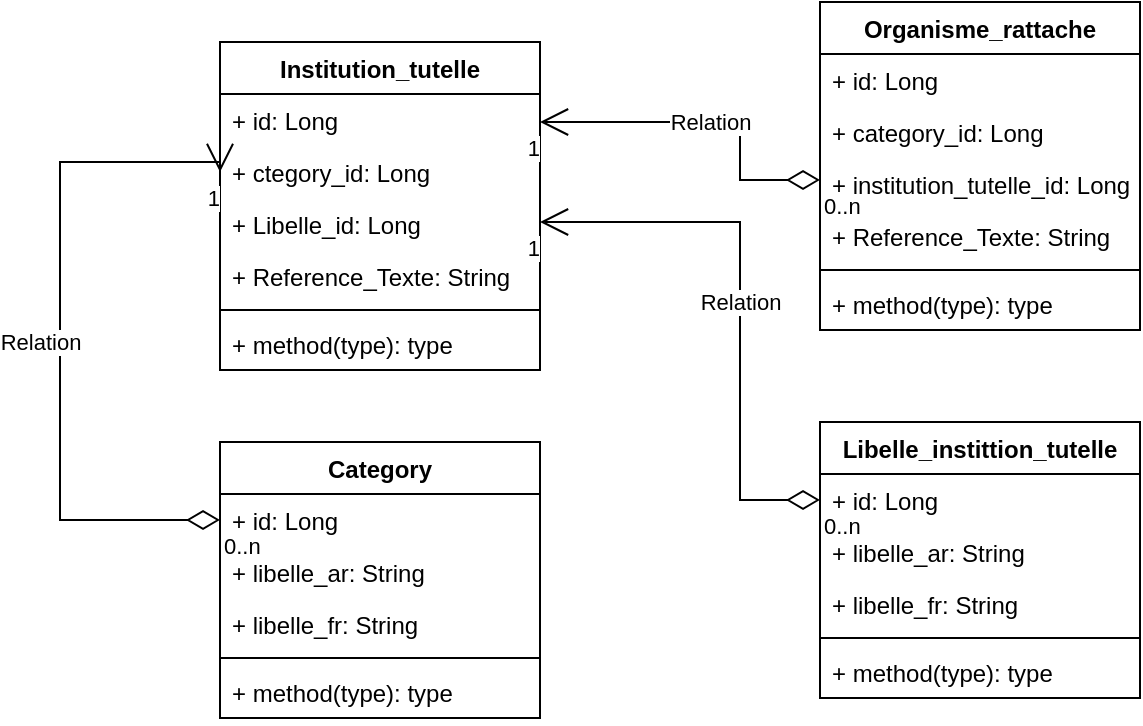 <mxfile version="21.2.9" type="github">
  <diagram name="Page-1" id="y_KhIgRxnEALjjP-_3gK">
    <mxGraphModel dx="1358" dy="558" grid="1" gridSize="10" guides="1" tooltips="1" connect="1" arrows="1" fold="1" page="1" pageScale="1" pageWidth="850" pageHeight="1100" math="0" shadow="0">
      <root>
        <mxCell id="0" />
        <mxCell id="1" parent="0" />
        <mxCell id="Zvmei0R_vmpx_ZQJjqZp-1" value="Institution_tutelle" style="swimlane;fontStyle=1;align=center;verticalAlign=top;childLayout=stackLayout;horizontal=1;startSize=26;horizontalStack=0;resizeParent=1;resizeParentMax=0;resizeLast=0;collapsible=1;marginBottom=0;whiteSpace=wrap;html=1;" vertex="1" parent="1">
          <mxGeometry x="180" y="190" width="160" height="164" as="geometry" />
        </mxCell>
        <mxCell id="Zvmei0R_vmpx_ZQJjqZp-2" value="+ id: Long" style="text;strokeColor=none;fillColor=none;align=left;verticalAlign=top;spacingLeft=4;spacingRight=4;overflow=hidden;rotatable=0;points=[[0,0.5],[1,0.5]];portConstraint=eastwest;whiteSpace=wrap;html=1;" vertex="1" parent="Zvmei0R_vmpx_ZQJjqZp-1">
          <mxGeometry y="26" width="160" height="26" as="geometry" />
        </mxCell>
        <mxCell id="Zvmei0R_vmpx_ZQJjqZp-5" value="+ ctegory_id: Long" style="text;strokeColor=none;fillColor=none;align=left;verticalAlign=top;spacingLeft=4;spacingRight=4;overflow=hidden;rotatable=0;points=[[0,0.5],[1,0.5]];portConstraint=eastwest;whiteSpace=wrap;html=1;" vertex="1" parent="Zvmei0R_vmpx_ZQJjqZp-1">
          <mxGeometry y="52" width="160" height="26" as="geometry" />
        </mxCell>
        <mxCell id="Zvmei0R_vmpx_ZQJjqZp-6" value="+ Libelle_id: Long" style="text;strokeColor=none;fillColor=none;align=left;verticalAlign=top;spacingLeft=4;spacingRight=4;overflow=hidden;rotatable=0;points=[[0,0.5],[1,0.5]];portConstraint=eastwest;whiteSpace=wrap;html=1;" vertex="1" parent="Zvmei0R_vmpx_ZQJjqZp-1">
          <mxGeometry y="78" width="160" height="26" as="geometry" />
        </mxCell>
        <mxCell id="Zvmei0R_vmpx_ZQJjqZp-7" value="+ Reference_Texte: String" style="text;strokeColor=none;fillColor=none;align=left;verticalAlign=top;spacingLeft=4;spacingRight=4;overflow=hidden;rotatable=0;points=[[0,0.5],[1,0.5]];portConstraint=eastwest;whiteSpace=wrap;html=1;" vertex="1" parent="Zvmei0R_vmpx_ZQJjqZp-1">
          <mxGeometry y="104" width="160" height="26" as="geometry" />
        </mxCell>
        <mxCell id="Zvmei0R_vmpx_ZQJjqZp-3" value="" style="line;strokeWidth=1;fillColor=none;align=left;verticalAlign=middle;spacingTop=-1;spacingLeft=3;spacingRight=3;rotatable=0;labelPosition=right;points=[];portConstraint=eastwest;strokeColor=inherit;" vertex="1" parent="Zvmei0R_vmpx_ZQJjqZp-1">
          <mxGeometry y="130" width="160" height="8" as="geometry" />
        </mxCell>
        <mxCell id="Zvmei0R_vmpx_ZQJjqZp-4" value="+ method(type): type" style="text;strokeColor=none;fillColor=none;align=left;verticalAlign=top;spacingLeft=4;spacingRight=4;overflow=hidden;rotatable=0;points=[[0,0.5],[1,0.5]];portConstraint=eastwest;whiteSpace=wrap;html=1;" vertex="1" parent="Zvmei0R_vmpx_ZQJjqZp-1">
          <mxGeometry y="138" width="160" height="26" as="geometry" />
        </mxCell>
        <mxCell id="Zvmei0R_vmpx_ZQJjqZp-8" value="Organisme_rattache" style="swimlane;fontStyle=1;align=center;verticalAlign=top;childLayout=stackLayout;horizontal=1;startSize=26;horizontalStack=0;resizeParent=1;resizeParentMax=0;resizeLast=0;collapsible=1;marginBottom=0;whiteSpace=wrap;html=1;" vertex="1" parent="1">
          <mxGeometry x="480" y="170" width="160" height="164" as="geometry" />
        </mxCell>
        <mxCell id="Zvmei0R_vmpx_ZQJjqZp-9" value="+ id: Long" style="text;strokeColor=none;fillColor=none;align=left;verticalAlign=top;spacingLeft=4;spacingRight=4;overflow=hidden;rotatable=0;points=[[0,0.5],[1,0.5]];portConstraint=eastwest;whiteSpace=wrap;html=1;" vertex="1" parent="Zvmei0R_vmpx_ZQJjqZp-8">
          <mxGeometry y="26" width="160" height="26" as="geometry" />
        </mxCell>
        <mxCell id="Zvmei0R_vmpx_ZQJjqZp-10" value="+ category_id: Long" style="text;strokeColor=none;fillColor=none;align=left;verticalAlign=top;spacingLeft=4;spacingRight=4;overflow=hidden;rotatable=0;points=[[0,0.5],[1,0.5]];portConstraint=eastwest;whiteSpace=wrap;html=1;" vertex="1" parent="Zvmei0R_vmpx_ZQJjqZp-8">
          <mxGeometry y="52" width="160" height="26" as="geometry" />
        </mxCell>
        <mxCell id="Zvmei0R_vmpx_ZQJjqZp-24" value="+ institution_tutelle_id: Long" style="text;strokeColor=none;fillColor=none;align=left;verticalAlign=top;spacingLeft=4;spacingRight=4;overflow=hidden;rotatable=0;points=[[0,0.5],[1,0.5]];portConstraint=eastwest;whiteSpace=wrap;html=1;" vertex="1" parent="Zvmei0R_vmpx_ZQJjqZp-8">
          <mxGeometry y="78" width="160" height="26" as="geometry" />
        </mxCell>
        <mxCell id="Zvmei0R_vmpx_ZQJjqZp-12" value="+ Reference_Texte: String" style="text;strokeColor=none;fillColor=none;align=left;verticalAlign=top;spacingLeft=4;spacingRight=4;overflow=hidden;rotatable=0;points=[[0,0.5],[1,0.5]];portConstraint=eastwest;whiteSpace=wrap;html=1;" vertex="1" parent="Zvmei0R_vmpx_ZQJjqZp-8">
          <mxGeometry y="104" width="160" height="26" as="geometry" />
        </mxCell>
        <mxCell id="Zvmei0R_vmpx_ZQJjqZp-13" value="" style="line;strokeWidth=1;fillColor=none;align=left;verticalAlign=middle;spacingTop=-1;spacingLeft=3;spacingRight=3;rotatable=0;labelPosition=right;points=[];portConstraint=eastwest;strokeColor=inherit;" vertex="1" parent="Zvmei0R_vmpx_ZQJjqZp-8">
          <mxGeometry y="130" width="160" height="8" as="geometry" />
        </mxCell>
        <mxCell id="Zvmei0R_vmpx_ZQJjqZp-14" value="+ method(type): type" style="text;strokeColor=none;fillColor=none;align=left;verticalAlign=top;spacingLeft=4;spacingRight=4;overflow=hidden;rotatable=0;points=[[0,0.5],[1,0.5]];portConstraint=eastwest;whiteSpace=wrap;html=1;" vertex="1" parent="Zvmei0R_vmpx_ZQJjqZp-8">
          <mxGeometry y="138" width="160" height="26" as="geometry" />
        </mxCell>
        <mxCell id="Zvmei0R_vmpx_ZQJjqZp-15" value="Category" style="swimlane;fontStyle=1;align=center;verticalAlign=top;childLayout=stackLayout;horizontal=1;startSize=26;horizontalStack=0;resizeParent=1;resizeParentMax=0;resizeLast=0;collapsible=1;marginBottom=0;whiteSpace=wrap;html=1;" vertex="1" parent="1">
          <mxGeometry x="180" y="390" width="160" height="138" as="geometry" />
        </mxCell>
        <mxCell id="Zvmei0R_vmpx_ZQJjqZp-16" value="+ id: Long" style="text;strokeColor=none;fillColor=none;align=left;verticalAlign=top;spacingLeft=4;spacingRight=4;overflow=hidden;rotatable=0;points=[[0,0.5],[1,0.5]];portConstraint=eastwest;whiteSpace=wrap;html=1;" vertex="1" parent="Zvmei0R_vmpx_ZQJjqZp-15">
          <mxGeometry y="26" width="160" height="26" as="geometry" />
        </mxCell>
        <mxCell id="Zvmei0R_vmpx_ZQJjqZp-19" value="+ libelle_ar: String" style="text;strokeColor=none;fillColor=none;align=left;verticalAlign=top;spacingLeft=4;spacingRight=4;overflow=hidden;rotatable=0;points=[[0,0.5],[1,0.5]];portConstraint=eastwest;whiteSpace=wrap;html=1;" vertex="1" parent="Zvmei0R_vmpx_ZQJjqZp-15">
          <mxGeometry y="52" width="160" height="26" as="geometry" />
        </mxCell>
        <mxCell id="Zvmei0R_vmpx_ZQJjqZp-20" value="+ libelle_fr: String" style="text;strokeColor=none;fillColor=none;align=left;verticalAlign=top;spacingLeft=4;spacingRight=4;overflow=hidden;rotatable=0;points=[[0,0.5],[1,0.5]];portConstraint=eastwest;whiteSpace=wrap;html=1;" vertex="1" parent="Zvmei0R_vmpx_ZQJjqZp-15">
          <mxGeometry y="78" width="160" height="26" as="geometry" />
        </mxCell>
        <mxCell id="Zvmei0R_vmpx_ZQJjqZp-17" value="" style="line;strokeWidth=1;fillColor=none;align=left;verticalAlign=middle;spacingTop=-1;spacingLeft=3;spacingRight=3;rotatable=0;labelPosition=right;points=[];portConstraint=eastwest;strokeColor=inherit;" vertex="1" parent="Zvmei0R_vmpx_ZQJjqZp-15">
          <mxGeometry y="104" width="160" height="8" as="geometry" />
        </mxCell>
        <mxCell id="Zvmei0R_vmpx_ZQJjqZp-18" value="+ method(type): type" style="text;strokeColor=none;fillColor=none;align=left;verticalAlign=top;spacingLeft=4;spacingRight=4;overflow=hidden;rotatable=0;points=[[0,0.5],[1,0.5]];portConstraint=eastwest;whiteSpace=wrap;html=1;" vertex="1" parent="Zvmei0R_vmpx_ZQJjqZp-15">
          <mxGeometry y="112" width="160" height="26" as="geometry" />
        </mxCell>
        <mxCell id="Zvmei0R_vmpx_ZQJjqZp-21" value="Relation" style="endArrow=open;html=1;endSize=12;startArrow=diamondThin;startSize=14;startFill=0;edgeStyle=orthogonalEdgeStyle;rounded=0;exitX=0;exitY=0.5;exitDx=0;exitDy=0;entryX=0;entryY=0.5;entryDx=0;entryDy=0;" edge="1" parent="1" source="Zvmei0R_vmpx_ZQJjqZp-16" target="Zvmei0R_vmpx_ZQJjqZp-5">
          <mxGeometry x="-0.017" y="10" relative="1" as="geometry">
            <mxPoint x="480" y="360" as="sourcePoint" />
            <mxPoint x="640" y="360" as="targetPoint" />
            <Array as="points">
              <mxPoint x="100" y="429" />
              <mxPoint x="100" y="250" />
              <mxPoint x="180" y="250" />
            </Array>
            <mxPoint as="offset" />
          </mxGeometry>
        </mxCell>
        <mxCell id="Zvmei0R_vmpx_ZQJjqZp-22" value="0..n" style="edgeLabel;resizable=0;html=1;align=left;verticalAlign=top;" connectable="0" vertex="1" parent="Zvmei0R_vmpx_ZQJjqZp-21">
          <mxGeometry x="-1" relative="1" as="geometry" />
        </mxCell>
        <mxCell id="Zvmei0R_vmpx_ZQJjqZp-23" value="1" style="edgeLabel;resizable=0;html=1;align=right;verticalAlign=top;" connectable="0" vertex="1" parent="Zvmei0R_vmpx_ZQJjqZp-21">
          <mxGeometry x="1" relative="1" as="geometry" />
        </mxCell>
        <mxCell id="Zvmei0R_vmpx_ZQJjqZp-25" value="Libelle_instittion_tutelle" style="swimlane;fontStyle=1;align=center;verticalAlign=top;childLayout=stackLayout;horizontal=1;startSize=26;horizontalStack=0;resizeParent=1;resizeParentMax=0;resizeLast=0;collapsible=1;marginBottom=0;whiteSpace=wrap;html=1;" vertex="1" parent="1">
          <mxGeometry x="480" y="380" width="160" height="138" as="geometry" />
        </mxCell>
        <mxCell id="Zvmei0R_vmpx_ZQJjqZp-26" value="+ id: Long" style="text;strokeColor=none;fillColor=none;align=left;verticalAlign=top;spacingLeft=4;spacingRight=4;overflow=hidden;rotatable=0;points=[[0,0.5],[1,0.5]];portConstraint=eastwest;whiteSpace=wrap;html=1;" vertex="1" parent="Zvmei0R_vmpx_ZQJjqZp-25">
          <mxGeometry y="26" width="160" height="26" as="geometry" />
        </mxCell>
        <mxCell id="Zvmei0R_vmpx_ZQJjqZp-29" value="+ libelle_ar: String" style="text;strokeColor=none;fillColor=none;align=left;verticalAlign=top;spacingLeft=4;spacingRight=4;overflow=hidden;rotatable=0;points=[[0,0.5],[1,0.5]];portConstraint=eastwest;whiteSpace=wrap;html=1;" vertex="1" parent="Zvmei0R_vmpx_ZQJjqZp-25">
          <mxGeometry y="52" width="160" height="26" as="geometry" />
        </mxCell>
        <mxCell id="Zvmei0R_vmpx_ZQJjqZp-30" value="+ libelle_fr: String" style="text;strokeColor=none;fillColor=none;align=left;verticalAlign=top;spacingLeft=4;spacingRight=4;overflow=hidden;rotatable=0;points=[[0,0.5],[1,0.5]];portConstraint=eastwest;whiteSpace=wrap;html=1;" vertex="1" parent="Zvmei0R_vmpx_ZQJjqZp-25">
          <mxGeometry y="78" width="160" height="26" as="geometry" />
        </mxCell>
        <mxCell id="Zvmei0R_vmpx_ZQJjqZp-27" value="" style="line;strokeWidth=1;fillColor=none;align=left;verticalAlign=middle;spacingTop=-1;spacingLeft=3;spacingRight=3;rotatable=0;labelPosition=right;points=[];portConstraint=eastwest;strokeColor=inherit;" vertex="1" parent="Zvmei0R_vmpx_ZQJjqZp-25">
          <mxGeometry y="104" width="160" height="8" as="geometry" />
        </mxCell>
        <mxCell id="Zvmei0R_vmpx_ZQJjqZp-28" value="+ method(type): type" style="text;strokeColor=none;fillColor=none;align=left;verticalAlign=top;spacingLeft=4;spacingRight=4;overflow=hidden;rotatable=0;points=[[0,0.5],[1,0.5]];portConstraint=eastwest;whiteSpace=wrap;html=1;" vertex="1" parent="Zvmei0R_vmpx_ZQJjqZp-25">
          <mxGeometry y="112" width="160" height="26" as="geometry" />
        </mxCell>
        <mxCell id="Zvmei0R_vmpx_ZQJjqZp-32" value="Relation" style="endArrow=open;html=1;endSize=12;startArrow=diamondThin;startSize=14;startFill=0;edgeStyle=orthogonalEdgeStyle;rounded=0;" edge="1" parent="1" source="Zvmei0R_vmpx_ZQJjqZp-26" target="Zvmei0R_vmpx_ZQJjqZp-6">
          <mxGeometry relative="1" as="geometry">
            <mxPoint x="330" y="280" as="sourcePoint" />
            <mxPoint x="420" y="410" as="targetPoint" />
            <Array as="points">
              <mxPoint x="440" y="419" />
              <mxPoint x="440" y="280" />
            </Array>
          </mxGeometry>
        </mxCell>
        <mxCell id="Zvmei0R_vmpx_ZQJjqZp-33" value="0..n" style="edgeLabel;resizable=0;html=1;align=left;verticalAlign=top;" connectable="0" vertex="1" parent="Zvmei0R_vmpx_ZQJjqZp-32">
          <mxGeometry x="-1" relative="1" as="geometry" />
        </mxCell>
        <mxCell id="Zvmei0R_vmpx_ZQJjqZp-34" value="1" style="edgeLabel;resizable=0;html=1;align=right;verticalAlign=top;" connectable="0" vertex="1" parent="Zvmei0R_vmpx_ZQJjqZp-32">
          <mxGeometry x="1" relative="1" as="geometry" />
        </mxCell>
        <mxCell id="Zvmei0R_vmpx_ZQJjqZp-35" value="Relation" style="endArrow=open;html=1;endSize=12;startArrow=diamondThin;startSize=14;startFill=0;edgeStyle=orthogonalEdgeStyle;rounded=0;" edge="1" parent="1" target="Zvmei0R_vmpx_ZQJjqZp-2">
          <mxGeometry relative="1" as="geometry">
            <mxPoint x="480" y="259" as="sourcePoint" />
            <mxPoint x="340" y="120" as="targetPoint" />
            <Array as="points">
              <mxPoint x="440" y="259" />
              <mxPoint x="440" y="230" />
            </Array>
          </mxGeometry>
        </mxCell>
        <mxCell id="Zvmei0R_vmpx_ZQJjqZp-36" value="0..n" style="edgeLabel;resizable=0;html=1;align=left;verticalAlign=top;" connectable="0" vertex="1" parent="Zvmei0R_vmpx_ZQJjqZp-35">
          <mxGeometry x="-1" relative="1" as="geometry" />
        </mxCell>
        <mxCell id="Zvmei0R_vmpx_ZQJjqZp-37" value="1" style="edgeLabel;resizable=0;html=1;align=right;verticalAlign=top;" connectable="0" vertex="1" parent="Zvmei0R_vmpx_ZQJjqZp-35">
          <mxGeometry x="1" relative="1" as="geometry" />
        </mxCell>
      </root>
    </mxGraphModel>
  </diagram>
</mxfile>
